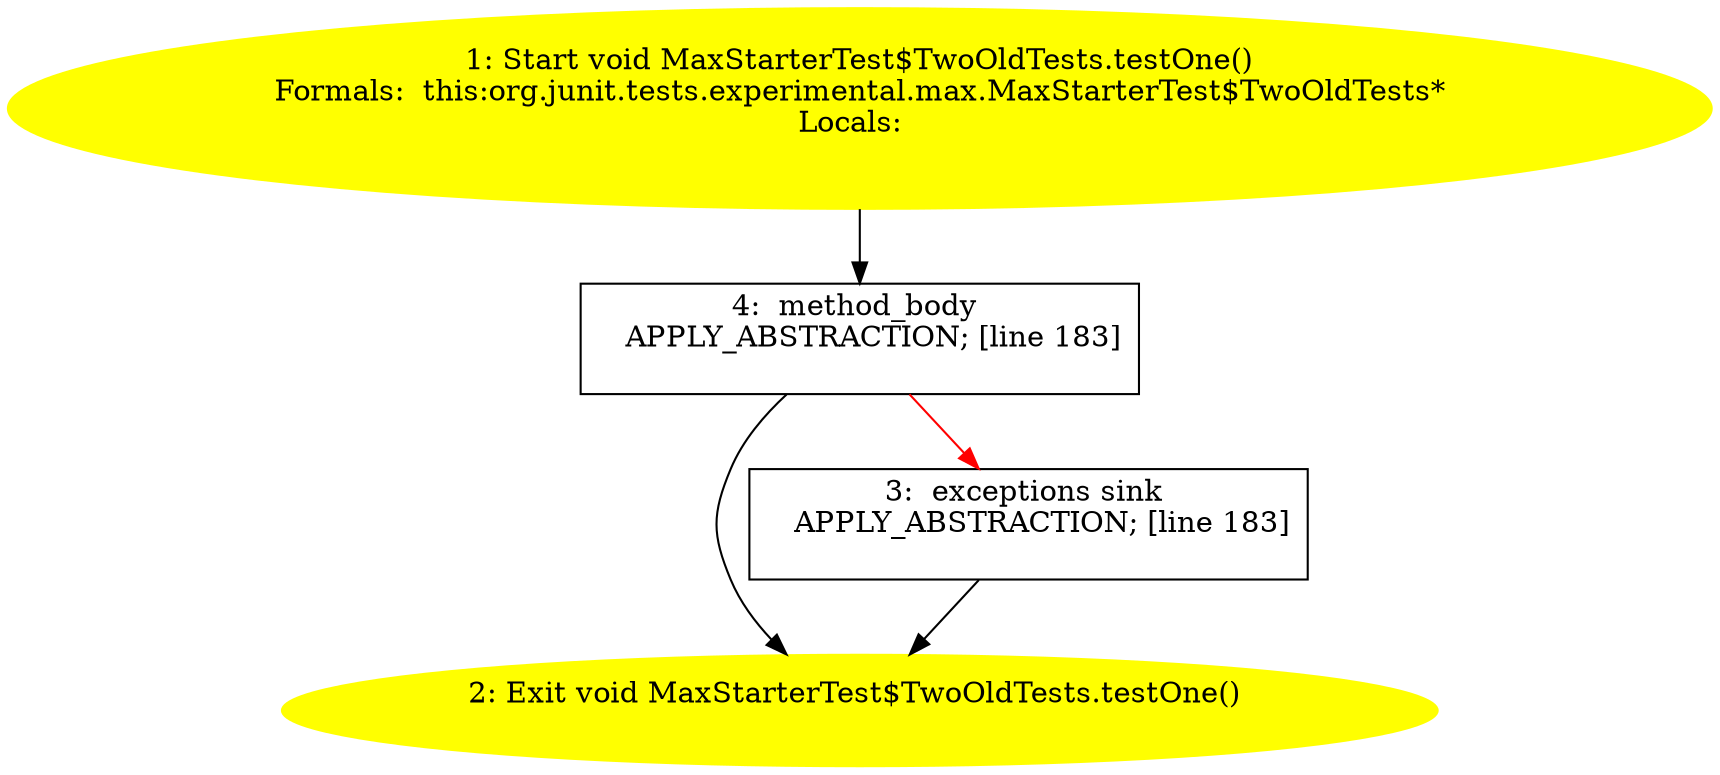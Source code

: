 /* @generated */
digraph cfg {
"org.junit.tests.experimental.max.MaxStarterTest$TwoOldTests.testOne():void.46900f18b70b842214b52e0a1e13251f_1" [label="1: Start void MaxStarterTest$TwoOldTests.testOne()\nFormals:  this:org.junit.tests.experimental.max.MaxStarterTest$TwoOldTests*\nLocals:  \n  " color=yellow style=filled]
	

	 "org.junit.tests.experimental.max.MaxStarterTest$TwoOldTests.testOne():void.46900f18b70b842214b52e0a1e13251f_1" -> "org.junit.tests.experimental.max.MaxStarterTest$TwoOldTests.testOne():void.46900f18b70b842214b52e0a1e13251f_4" ;
"org.junit.tests.experimental.max.MaxStarterTest$TwoOldTests.testOne():void.46900f18b70b842214b52e0a1e13251f_2" [label="2: Exit void MaxStarterTest$TwoOldTests.testOne() \n  " color=yellow style=filled]
	

"org.junit.tests.experimental.max.MaxStarterTest$TwoOldTests.testOne():void.46900f18b70b842214b52e0a1e13251f_3" [label="3:  exceptions sink \n   APPLY_ABSTRACTION; [line 183]\n " shape="box"]
	

	 "org.junit.tests.experimental.max.MaxStarterTest$TwoOldTests.testOne():void.46900f18b70b842214b52e0a1e13251f_3" -> "org.junit.tests.experimental.max.MaxStarterTest$TwoOldTests.testOne():void.46900f18b70b842214b52e0a1e13251f_2" ;
"org.junit.tests.experimental.max.MaxStarterTest$TwoOldTests.testOne():void.46900f18b70b842214b52e0a1e13251f_4" [label="4:  method_body \n   APPLY_ABSTRACTION; [line 183]\n " shape="box"]
	

	 "org.junit.tests.experimental.max.MaxStarterTest$TwoOldTests.testOne():void.46900f18b70b842214b52e0a1e13251f_4" -> "org.junit.tests.experimental.max.MaxStarterTest$TwoOldTests.testOne():void.46900f18b70b842214b52e0a1e13251f_2" ;
	 "org.junit.tests.experimental.max.MaxStarterTest$TwoOldTests.testOne():void.46900f18b70b842214b52e0a1e13251f_4" -> "org.junit.tests.experimental.max.MaxStarterTest$TwoOldTests.testOne():void.46900f18b70b842214b52e0a1e13251f_3" [color="red" ];
}
